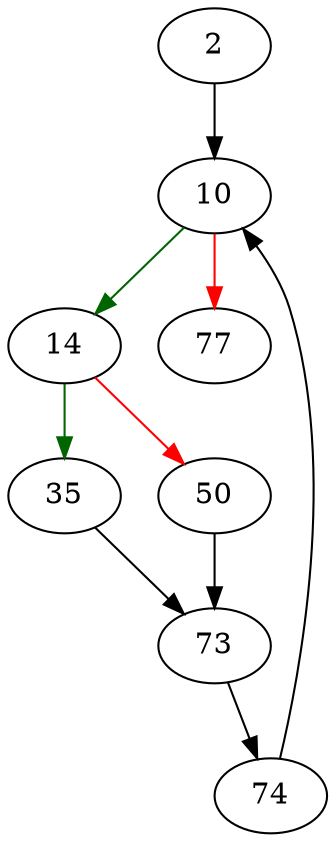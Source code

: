 strict digraph "sqlite3InsertBuiltinFuncs" {
	// Node definitions.
	2 [entry=true];
	10;
	14;
	77;
	35;
	50;
	73;
	74;

	// Edge definitions.
	2 -> 10;
	10 -> 14 [
		color=darkgreen
		cond=true
	];
	10 -> 77 [
		color=red
		cond=false
	];
	14 -> 35 [
		color=darkgreen
		cond=true
	];
	14 -> 50 [
		color=red
		cond=false
	];
	35 -> 73;
	50 -> 73;
	73 -> 74;
	74 -> 10;
}